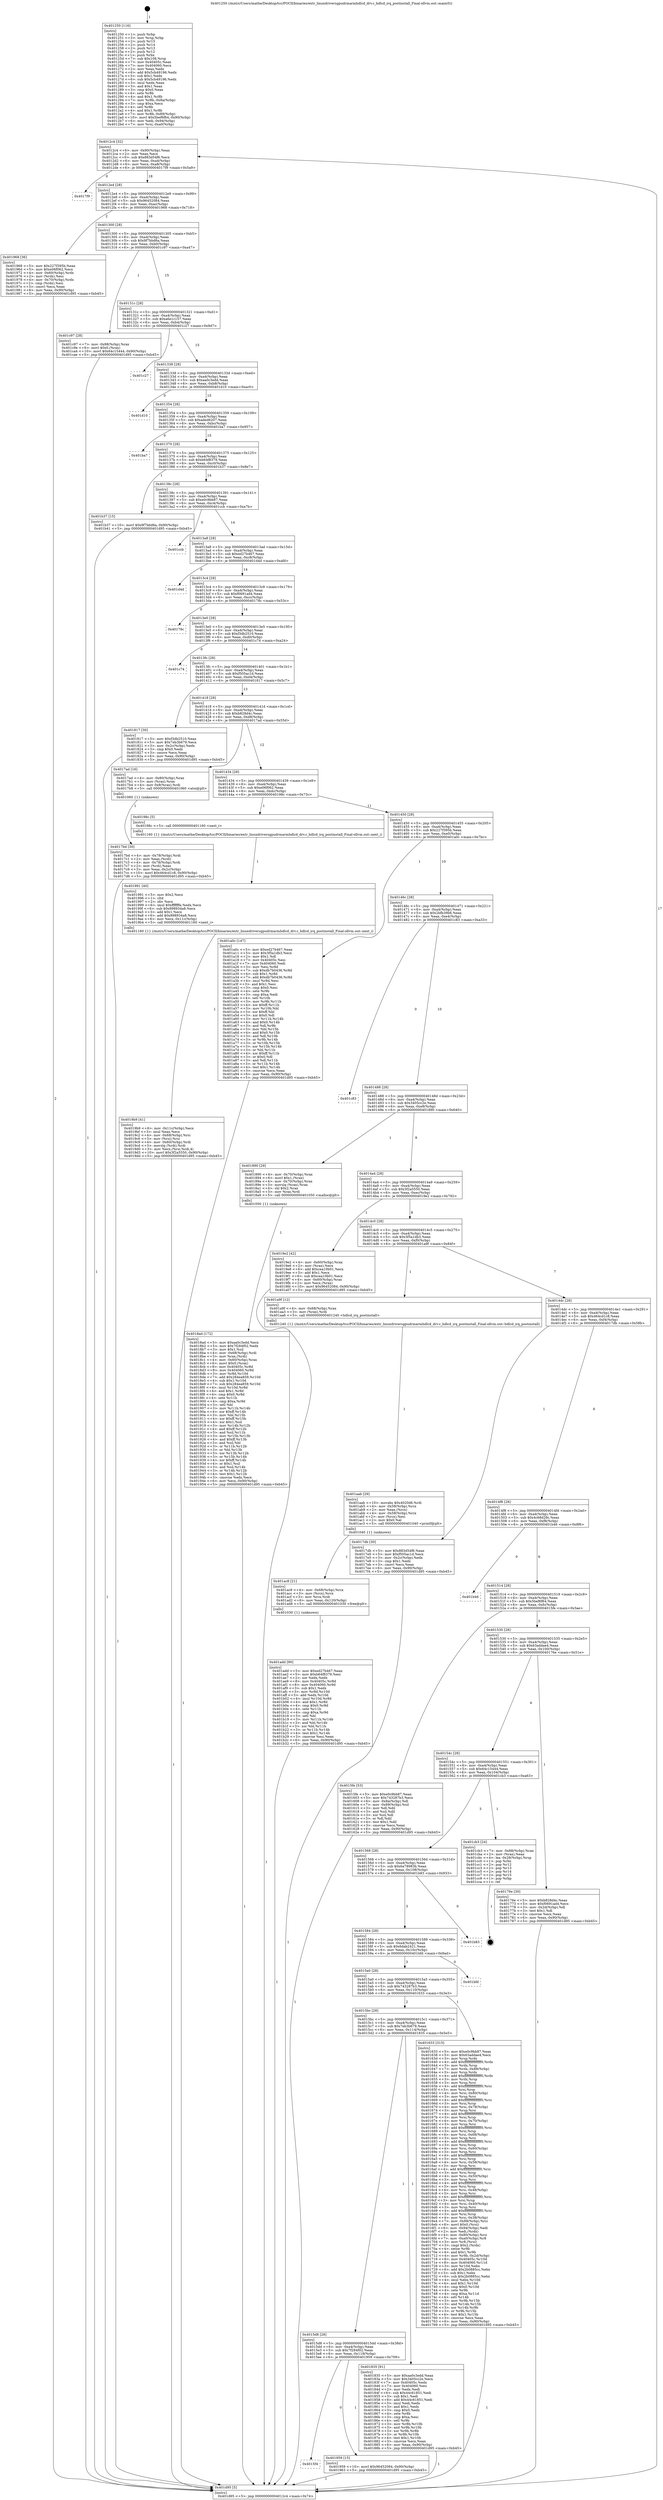 digraph "0x401250" {
  label = "0x401250 (/mnt/c/Users/mathe/Desktop/tcc/POCII/binaries/extr_linuxdriversgpudrmarmhdlcd_drv.c_hdlcd_irq_postinstall_Final-ollvm.out::main(0))"
  labelloc = "t"
  node[shape=record]

  Entry [label="",width=0.3,height=0.3,shape=circle,fillcolor=black,style=filled]
  "0x4012c4" [label="{
     0x4012c4 [32]\l
     | [instrs]\l
     &nbsp;&nbsp;0x4012c4 \<+6\>: mov -0x90(%rbp),%eax\l
     &nbsp;&nbsp;0x4012ca \<+2\>: mov %eax,%ecx\l
     &nbsp;&nbsp;0x4012cc \<+6\>: sub $0x883d54f6,%ecx\l
     &nbsp;&nbsp;0x4012d2 \<+6\>: mov %eax,-0xa4(%rbp)\l
     &nbsp;&nbsp;0x4012d8 \<+6\>: mov %ecx,-0xa8(%rbp)\l
     &nbsp;&nbsp;0x4012de \<+6\>: je 00000000004017f9 \<main+0x5a9\>\l
  }"]
  "0x4017f9" [label="{
     0x4017f9\l
  }", style=dashed]
  "0x4012e4" [label="{
     0x4012e4 [28]\l
     | [instrs]\l
     &nbsp;&nbsp;0x4012e4 \<+5\>: jmp 00000000004012e9 \<main+0x99\>\l
     &nbsp;&nbsp;0x4012e9 \<+6\>: mov -0xa4(%rbp),%eax\l
     &nbsp;&nbsp;0x4012ef \<+5\>: sub $0x96452084,%eax\l
     &nbsp;&nbsp;0x4012f4 \<+6\>: mov %eax,-0xac(%rbp)\l
     &nbsp;&nbsp;0x4012fa \<+6\>: je 0000000000401968 \<main+0x718\>\l
  }"]
  Exit [label="",width=0.3,height=0.3,shape=circle,fillcolor=black,style=filled,peripheries=2]
  "0x401968" [label="{
     0x401968 [36]\l
     | [instrs]\l
     &nbsp;&nbsp;0x401968 \<+5\>: mov $0x227f395b,%eax\l
     &nbsp;&nbsp;0x40196d \<+5\>: mov $0xe06f062,%ecx\l
     &nbsp;&nbsp;0x401972 \<+4\>: mov -0x60(%rbp),%rdx\l
     &nbsp;&nbsp;0x401976 \<+2\>: mov (%rdx),%esi\l
     &nbsp;&nbsp;0x401978 \<+4\>: mov -0x70(%rbp),%rdx\l
     &nbsp;&nbsp;0x40197c \<+2\>: cmp (%rdx),%esi\l
     &nbsp;&nbsp;0x40197e \<+3\>: cmovl %ecx,%eax\l
     &nbsp;&nbsp;0x401981 \<+6\>: mov %eax,-0x90(%rbp)\l
     &nbsp;&nbsp;0x401987 \<+5\>: jmp 0000000000401d95 \<main+0xb45\>\l
  }"]
  "0x401300" [label="{
     0x401300 [28]\l
     | [instrs]\l
     &nbsp;&nbsp;0x401300 \<+5\>: jmp 0000000000401305 \<main+0xb5\>\l
     &nbsp;&nbsp;0x401305 \<+6\>: mov -0xa4(%rbp),%eax\l
     &nbsp;&nbsp;0x40130b \<+5\>: sub $0x9f7bbd6a,%eax\l
     &nbsp;&nbsp;0x401310 \<+6\>: mov %eax,-0xb0(%rbp)\l
     &nbsp;&nbsp;0x401316 \<+6\>: je 0000000000401c97 \<main+0xa47\>\l
  }"]
  "0x401add" [label="{
     0x401add [90]\l
     | [instrs]\l
     &nbsp;&nbsp;0x401add \<+5\>: mov $0xed27b467,%eax\l
     &nbsp;&nbsp;0x401ae2 \<+5\>: mov $0xb64f8379,%esi\l
     &nbsp;&nbsp;0x401ae7 \<+2\>: xor %edx,%edx\l
     &nbsp;&nbsp;0x401ae9 \<+8\>: mov 0x40405c,%r8d\l
     &nbsp;&nbsp;0x401af1 \<+8\>: mov 0x404060,%r9d\l
     &nbsp;&nbsp;0x401af9 \<+3\>: sub $0x1,%edx\l
     &nbsp;&nbsp;0x401afc \<+3\>: mov %r8d,%r10d\l
     &nbsp;&nbsp;0x401aff \<+3\>: add %edx,%r10d\l
     &nbsp;&nbsp;0x401b02 \<+4\>: imul %r10d,%r8d\l
     &nbsp;&nbsp;0x401b06 \<+4\>: and $0x1,%r8d\l
     &nbsp;&nbsp;0x401b0a \<+4\>: cmp $0x0,%r8d\l
     &nbsp;&nbsp;0x401b0e \<+4\>: sete %r11b\l
     &nbsp;&nbsp;0x401b12 \<+4\>: cmp $0xa,%r9d\l
     &nbsp;&nbsp;0x401b16 \<+3\>: setl %bl\l
     &nbsp;&nbsp;0x401b19 \<+3\>: mov %r11b,%r14b\l
     &nbsp;&nbsp;0x401b1c \<+3\>: and %bl,%r14b\l
     &nbsp;&nbsp;0x401b1f \<+3\>: xor %bl,%r11b\l
     &nbsp;&nbsp;0x401b22 \<+3\>: or %r11b,%r14b\l
     &nbsp;&nbsp;0x401b25 \<+4\>: test $0x1,%r14b\l
     &nbsp;&nbsp;0x401b29 \<+3\>: cmovne %esi,%eax\l
     &nbsp;&nbsp;0x401b2c \<+6\>: mov %eax,-0x90(%rbp)\l
     &nbsp;&nbsp;0x401b32 \<+5\>: jmp 0000000000401d95 \<main+0xb45\>\l
  }"]
  "0x401c97" [label="{
     0x401c97 [28]\l
     | [instrs]\l
     &nbsp;&nbsp;0x401c97 \<+7\>: mov -0x88(%rbp),%rax\l
     &nbsp;&nbsp;0x401c9e \<+6\>: movl $0x0,(%rax)\l
     &nbsp;&nbsp;0x401ca4 \<+10\>: movl $0x64c15444,-0x90(%rbp)\l
     &nbsp;&nbsp;0x401cae \<+5\>: jmp 0000000000401d95 \<main+0xb45\>\l
  }"]
  "0x40131c" [label="{
     0x40131c [28]\l
     | [instrs]\l
     &nbsp;&nbsp;0x40131c \<+5\>: jmp 0000000000401321 \<main+0xd1\>\l
     &nbsp;&nbsp;0x401321 \<+6\>: mov -0xa4(%rbp),%eax\l
     &nbsp;&nbsp;0x401327 \<+5\>: sub $0xa6e1c157,%eax\l
     &nbsp;&nbsp;0x40132c \<+6\>: mov %eax,-0xb4(%rbp)\l
     &nbsp;&nbsp;0x401332 \<+6\>: je 0000000000401c27 \<main+0x9d7\>\l
  }"]
  "0x401ac8" [label="{
     0x401ac8 [21]\l
     | [instrs]\l
     &nbsp;&nbsp;0x401ac8 \<+4\>: mov -0x68(%rbp),%rcx\l
     &nbsp;&nbsp;0x401acc \<+3\>: mov (%rcx),%rcx\l
     &nbsp;&nbsp;0x401acf \<+3\>: mov %rcx,%rdi\l
     &nbsp;&nbsp;0x401ad2 \<+6\>: mov %eax,-0x120(%rbp)\l
     &nbsp;&nbsp;0x401ad8 \<+5\>: call 0000000000401030 \<free@plt\>\l
     | [calls]\l
     &nbsp;&nbsp;0x401030 \{1\} (unknown)\l
  }"]
  "0x401c27" [label="{
     0x401c27\l
  }", style=dashed]
  "0x401338" [label="{
     0x401338 [28]\l
     | [instrs]\l
     &nbsp;&nbsp;0x401338 \<+5\>: jmp 000000000040133d \<main+0xed\>\l
     &nbsp;&nbsp;0x40133d \<+6\>: mov -0xa4(%rbp),%eax\l
     &nbsp;&nbsp;0x401343 \<+5\>: sub $0xaa0c3edd,%eax\l
     &nbsp;&nbsp;0x401348 \<+6\>: mov %eax,-0xb8(%rbp)\l
     &nbsp;&nbsp;0x40134e \<+6\>: je 0000000000401d10 \<main+0xac0\>\l
  }"]
  "0x401aab" [label="{
     0x401aab [29]\l
     | [instrs]\l
     &nbsp;&nbsp;0x401aab \<+10\>: movabs $0x4020d6,%rdi\l
     &nbsp;&nbsp;0x401ab5 \<+4\>: mov -0x58(%rbp),%rcx\l
     &nbsp;&nbsp;0x401ab9 \<+2\>: mov %eax,(%rcx)\l
     &nbsp;&nbsp;0x401abb \<+4\>: mov -0x58(%rbp),%rcx\l
     &nbsp;&nbsp;0x401abf \<+2\>: mov (%rcx),%esi\l
     &nbsp;&nbsp;0x401ac1 \<+2\>: mov $0x0,%al\l
     &nbsp;&nbsp;0x401ac3 \<+5\>: call 0000000000401040 \<printf@plt\>\l
     | [calls]\l
     &nbsp;&nbsp;0x401040 \{1\} (unknown)\l
  }"]
  "0x401d10" [label="{
     0x401d10\l
  }", style=dashed]
  "0x401354" [label="{
     0x401354 [28]\l
     | [instrs]\l
     &nbsp;&nbsp;0x401354 \<+5\>: jmp 0000000000401359 \<main+0x109\>\l
     &nbsp;&nbsp;0x401359 \<+6\>: mov -0xa4(%rbp),%eax\l
     &nbsp;&nbsp;0x40135f \<+5\>: sub $0xaded6207,%eax\l
     &nbsp;&nbsp;0x401364 \<+6\>: mov %eax,-0xbc(%rbp)\l
     &nbsp;&nbsp;0x40136a \<+6\>: je 0000000000401ba7 \<main+0x957\>\l
  }"]
  "0x4019b9" [label="{
     0x4019b9 [41]\l
     | [instrs]\l
     &nbsp;&nbsp;0x4019b9 \<+6\>: mov -0x11c(%rbp),%ecx\l
     &nbsp;&nbsp;0x4019bf \<+3\>: imul %eax,%ecx\l
     &nbsp;&nbsp;0x4019c2 \<+4\>: mov -0x68(%rbp),%rsi\l
     &nbsp;&nbsp;0x4019c6 \<+3\>: mov (%rsi),%rsi\l
     &nbsp;&nbsp;0x4019c9 \<+4\>: mov -0x60(%rbp),%rdi\l
     &nbsp;&nbsp;0x4019cd \<+3\>: movslq (%rdi),%rdi\l
     &nbsp;&nbsp;0x4019d0 \<+3\>: mov %ecx,(%rsi,%rdi,4)\l
     &nbsp;&nbsp;0x4019d3 \<+10\>: movl $0x3f2a5550,-0x90(%rbp)\l
     &nbsp;&nbsp;0x4019dd \<+5\>: jmp 0000000000401d95 \<main+0xb45\>\l
  }"]
  "0x401ba7" [label="{
     0x401ba7\l
  }", style=dashed]
  "0x401370" [label="{
     0x401370 [28]\l
     | [instrs]\l
     &nbsp;&nbsp;0x401370 \<+5\>: jmp 0000000000401375 \<main+0x125\>\l
     &nbsp;&nbsp;0x401375 \<+6\>: mov -0xa4(%rbp),%eax\l
     &nbsp;&nbsp;0x40137b \<+5\>: sub $0xb64f8379,%eax\l
     &nbsp;&nbsp;0x401380 \<+6\>: mov %eax,-0xc0(%rbp)\l
     &nbsp;&nbsp;0x401386 \<+6\>: je 0000000000401b37 \<main+0x8e7\>\l
  }"]
  "0x401991" [label="{
     0x401991 [40]\l
     | [instrs]\l
     &nbsp;&nbsp;0x401991 \<+5\>: mov $0x2,%ecx\l
     &nbsp;&nbsp;0x401996 \<+1\>: cltd\l
     &nbsp;&nbsp;0x401997 \<+2\>: idiv %ecx\l
     &nbsp;&nbsp;0x401999 \<+6\>: imul $0xfffffffe,%edx,%ecx\l
     &nbsp;&nbsp;0x40199f \<+6\>: sub $0x898934a8,%ecx\l
     &nbsp;&nbsp;0x4019a5 \<+3\>: add $0x1,%ecx\l
     &nbsp;&nbsp;0x4019a8 \<+6\>: add $0x898934a8,%ecx\l
     &nbsp;&nbsp;0x4019ae \<+6\>: mov %ecx,-0x11c(%rbp)\l
     &nbsp;&nbsp;0x4019b4 \<+5\>: call 0000000000401160 \<next_i\>\l
     | [calls]\l
     &nbsp;&nbsp;0x401160 \{1\} (/mnt/c/Users/mathe/Desktop/tcc/POCII/binaries/extr_linuxdriversgpudrmarmhdlcd_drv.c_hdlcd_irq_postinstall_Final-ollvm.out::next_i)\l
  }"]
  "0x401b37" [label="{
     0x401b37 [15]\l
     | [instrs]\l
     &nbsp;&nbsp;0x401b37 \<+10\>: movl $0x9f7bbd6a,-0x90(%rbp)\l
     &nbsp;&nbsp;0x401b41 \<+5\>: jmp 0000000000401d95 \<main+0xb45\>\l
  }"]
  "0x40138c" [label="{
     0x40138c [28]\l
     | [instrs]\l
     &nbsp;&nbsp;0x40138c \<+5\>: jmp 0000000000401391 \<main+0x141\>\l
     &nbsp;&nbsp;0x401391 \<+6\>: mov -0xa4(%rbp),%eax\l
     &nbsp;&nbsp;0x401397 \<+5\>: sub $0xe0c9bb87,%eax\l
     &nbsp;&nbsp;0x40139c \<+6\>: mov %eax,-0xc4(%rbp)\l
     &nbsp;&nbsp;0x4013a2 \<+6\>: je 0000000000401ccb \<main+0xa7b\>\l
  }"]
  "0x4015f4" [label="{
     0x4015f4\l
  }", style=dashed]
  "0x401ccb" [label="{
     0x401ccb\l
  }", style=dashed]
  "0x4013a8" [label="{
     0x4013a8 [28]\l
     | [instrs]\l
     &nbsp;&nbsp;0x4013a8 \<+5\>: jmp 00000000004013ad \<main+0x15d\>\l
     &nbsp;&nbsp;0x4013ad \<+6\>: mov -0xa4(%rbp),%eax\l
     &nbsp;&nbsp;0x4013b3 \<+5\>: sub $0xed27b467,%eax\l
     &nbsp;&nbsp;0x4013b8 \<+6\>: mov %eax,-0xc8(%rbp)\l
     &nbsp;&nbsp;0x4013be \<+6\>: je 0000000000401d4d \<main+0xafd\>\l
  }"]
  "0x401959" [label="{
     0x401959 [15]\l
     | [instrs]\l
     &nbsp;&nbsp;0x401959 \<+10\>: movl $0x96452084,-0x90(%rbp)\l
     &nbsp;&nbsp;0x401963 \<+5\>: jmp 0000000000401d95 \<main+0xb45\>\l
  }"]
  "0x401d4d" [label="{
     0x401d4d\l
  }", style=dashed]
  "0x4013c4" [label="{
     0x4013c4 [28]\l
     | [instrs]\l
     &nbsp;&nbsp;0x4013c4 \<+5\>: jmp 00000000004013c9 \<main+0x179\>\l
     &nbsp;&nbsp;0x4013c9 \<+6\>: mov -0xa4(%rbp),%eax\l
     &nbsp;&nbsp;0x4013cf \<+5\>: sub $0xf0691ad4,%eax\l
     &nbsp;&nbsp;0x4013d4 \<+6\>: mov %eax,-0xcc(%rbp)\l
     &nbsp;&nbsp;0x4013da \<+6\>: je 000000000040178c \<main+0x53c\>\l
  }"]
  "0x4018ad" [label="{
     0x4018ad [172]\l
     | [instrs]\l
     &nbsp;&nbsp;0x4018ad \<+5\>: mov $0xaa0c3edd,%ecx\l
     &nbsp;&nbsp;0x4018b2 \<+5\>: mov $0x7f284f02,%edx\l
     &nbsp;&nbsp;0x4018b7 \<+3\>: mov $0x1,%sil\l
     &nbsp;&nbsp;0x4018ba \<+4\>: mov -0x68(%rbp),%rdi\l
     &nbsp;&nbsp;0x4018be \<+3\>: mov %rax,(%rdi)\l
     &nbsp;&nbsp;0x4018c1 \<+4\>: mov -0x60(%rbp),%rax\l
     &nbsp;&nbsp;0x4018c5 \<+6\>: movl $0x0,(%rax)\l
     &nbsp;&nbsp;0x4018cb \<+8\>: mov 0x40405c,%r8d\l
     &nbsp;&nbsp;0x4018d3 \<+8\>: mov 0x404060,%r9d\l
     &nbsp;&nbsp;0x4018db \<+3\>: mov %r8d,%r10d\l
     &nbsp;&nbsp;0x4018de \<+7\>: add $0x284ea859,%r10d\l
     &nbsp;&nbsp;0x4018e5 \<+4\>: sub $0x1,%r10d\l
     &nbsp;&nbsp;0x4018e9 \<+7\>: sub $0x284ea859,%r10d\l
     &nbsp;&nbsp;0x4018f0 \<+4\>: imul %r10d,%r8d\l
     &nbsp;&nbsp;0x4018f4 \<+4\>: and $0x1,%r8d\l
     &nbsp;&nbsp;0x4018f8 \<+4\>: cmp $0x0,%r8d\l
     &nbsp;&nbsp;0x4018fc \<+4\>: sete %r11b\l
     &nbsp;&nbsp;0x401900 \<+4\>: cmp $0xa,%r9d\l
     &nbsp;&nbsp;0x401904 \<+3\>: setl %bl\l
     &nbsp;&nbsp;0x401907 \<+3\>: mov %r11b,%r14b\l
     &nbsp;&nbsp;0x40190a \<+4\>: xor $0xff,%r14b\l
     &nbsp;&nbsp;0x40190e \<+3\>: mov %bl,%r15b\l
     &nbsp;&nbsp;0x401911 \<+4\>: xor $0xff,%r15b\l
     &nbsp;&nbsp;0x401915 \<+4\>: xor $0x1,%sil\l
     &nbsp;&nbsp;0x401919 \<+3\>: mov %r14b,%r12b\l
     &nbsp;&nbsp;0x40191c \<+4\>: and $0xff,%r12b\l
     &nbsp;&nbsp;0x401920 \<+3\>: and %sil,%r11b\l
     &nbsp;&nbsp;0x401923 \<+3\>: mov %r15b,%r13b\l
     &nbsp;&nbsp;0x401926 \<+4\>: and $0xff,%r13b\l
     &nbsp;&nbsp;0x40192a \<+3\>: and %sil,%bl\l
     &nbsp;&nbsp;0x40192d \<+3\>: or %r11b,%r12b\l
     &nbsp;&nbsp;0x401930 \<+3\>: or %bl,%r13b\l
     &nbsp;&nbsp;0x401933 \<+3\>: xor %r13b,%r12b\l
     &nbsp;&nbsp;0x401936 \<+3\>: or %r15b,%r14b\l
     &nbsp;&nbsp;0x401939 \<+4\>: xor $0xff,%r14b\l
     &nbsp;&nbsp;0x40193d \<+4\>: or $0x1,%sil\l
     &nbsp;&nbsp;0x401941 \<+3\>: and %sil,%r14b\l
     &nbsp;&nbsp;0x401944 \<+3\>: or %r14b,%r12b\l
     &nbsp;&nbsp;0x401947 \<+4\>: test $0x1,%r12b\l
     &nbsp;&nbsp;0x40194b \<+3\>: cmovne %edx,%ecx\l
     &nbsp;&nbsp;0x40194e \<+6\>: mov %ecx,-0x90(%rbp)\l
     &nbsp;&nbsp;0x401954 \<+5\>: jmp 0000000000401d95 \<main+0xb45\>\l
  }"]
  "0x40178c" [label="{
     0x40178c\l
  }", style=dashed]
  "0x4013e0" [label="{
     0x4013e0 [28]\l
     | [instrs]\l
     &nbsp;&nbsp;0x4013e0 \<+5\>: jmp 00000000004013e5 \<main+0x195\>\l
     &nbsp;&nbsp;0x4013e5 \<+6\>: mov -0xa4(%rbp),%eax\l
     &nbsp;&nbsp;0x4013eb \<+5\>: sub $0xf3db2510,%eax\l
     &nbsp;&nbsp;0x4013f0 \<+6\>: mov %eax,-0xd0(%rbp)\l
     &nbsp;&nbsp;0x4013f6 \<+6\>: je 0000000000401c74 \<main+0xa24\>\l
  }"]
  "0x4015d8" [label="{
     0x4015d8 [28]\l
     | [instrs]\l
     &nbsp;&nbsp;0x4015d8 \<+5\>: jmp 00000000004015dd \<main+0x38d\>\l
     &nbsp;&nbsp;0x4015dd \<+6\>: mov -0xa4(%rbp),%eax\l
     &nbsp;&nbsp;0x4015e3 \<+5\>: sub $0x7f284f02,%eax\l
     &nbsp;&nbsp;0x4015e8 \<+6\>: mov %eax,-0x118(%rbp)\l
     &nbsp;&nbsp;0x4015ee \<+6\>: je 0000000000401959 \<main+0x709\>\l
  }"]
  "0x401c74" [label="{
     0x401c74\l
  }", style=dashed]
  "0x4013fc" [label="{
     0x4013fc [28]\l
     | [instrs]\l
     &nbsp;&nbsp;0x4013fc \<+5\>: jmp 0000000000401401 \<main+0x1b1\>\l
     &nbsp;&nbsp;0x401401 \<+6\>: mov -0xa4(%rbp),%eax\l
     &nbsp;&nbsp;0x401407 \<+5\>: sub $0xf505ac1d,%eax\l
     &nbsp;&nbsp;0x40140c \<+6\>: mov %eax,-0xd4(%rbp)\l
     &nbsp;&nbsp;0x401412 \<+6\>: je 0000000000401817 \<main+0x5c7\>\l
  }"]
  "0x401835" [label="{
     0x401835 [91]\l
     | [instrs]\l
     &nbsp;&nbsp;0x401835 \<+5\>: mov $0xaa0c3edd,%eax\l
     &nbsp;&nbsp;0x40183a \<+5\>: mov $0x3405cc2e,%ecx\l
     &nbsp;&nbsp;0x40183f \<+7\>: mov 0x40405c,%edx\l
     &nbsp;&nbsp;0x401846 \<+7\>: mov 0x404060,%esi\l
     &nbsp;&nbsp;0x40184d \<+2\>: mov %edx,%edi\l
     &nbsp;&nbsp;0x40184f \<+6\>: sub $0x44c61851,%edi\l
     &nbsp;&nbsp;0x401855 \<+3\>: sub $0x1,%edi\l
     &nbsp;&nbsp;0x401858 \<+6\>: add $0x44c61851,%edi\l
     &nbsp;&nbsp;0x40185e \<+3\>: imul %edi,%edx\l
     &nbsp;&nbsp;0x401861 \<+3\>: and $0x1,%edx\l
     &nbsp;&nbsp;0x401864 \<+3\>: cmp $0x0,%edx\l
     &nbsp;&nbsp;0x401867 \<+4\>: sete %r8b\l
     &nbsp;&nbsp;0x40186b \<+3\>: cmp $0xa,%esi\l
     &nbsp;&nbsp;0x40186e \<+4\>: setl %r9b\l
     &nbsp;&nbsp;0x401872 \<+3\>: mov %r8b,%r10b\l
     &nbsp;&nbsp;0x401875 \<+3\>: and %r9b,%r10b\l
     &nbsp;&nbsp;0x401878 \<+3\>: xor %r9b,%r8b\l
     &nbsp;&nbsp;0x40187b \<+3\>: or %r8b,%r10b\l
     &nbsp;&nbsp;0x40187e \<+4\>: test $0x1,%r10b\l
     &nbsp;&nbsp;0x401882 \<+3\>: cmovne %ecx,%eax\l
     &nbsp;&nbsp;0x401885 \<+6\>: mov %eax,-0x90(%rbp)\l
     &nbsp;&nbsp;0x40188b \<+5\>: jmp 0000000000401d95 \<main+0xb45\>\l
  }"]
  "0x401817" [label="{
     0x401817 [30]\l
     | [instrs]\l
     &nbsp;&nbsp;0x401817 \<+5\>: mov $0xf3db2510,%eax\l
     &nbsp;&nbsp;0x40181c \<+5\>: mov $0x7eb3b679,%ecx\l
     &nbsp;&nbsp;0x401821 \<+3\>: mov -0x2c(%rbp),%edx\l
     &nbsp;&nbsp;0x401824 \<+3\>: cmp $0x0,%edx\l
     &nbsp;&nbsp;0x401827 \<+3\>: cmove %ecx,%eax\l
     &nbsp;&nbsp;0x40182a \<+6\>: mov %eax,-0x90(%rbp)\l
     &nbsp;&nbsp;0x401830 \<+5\>: jmp 0000000000401d95 \<main+0xb45\>\l
  }"]
  "0x401418" [label="{
     0x401418 [28]\l
     | [instrs]\l
     &nbsp;&nbsp;0x401418 \<+5\>: jmp 000000000040141d \<main+0x1cd\>\l
     &nbsp;&nbsp;0x40141d \<+6\>: mov -0xa4(%rbp),%eax\l
     &nbsp;&nbsp;0x401423 \<+5\>: sub $0xb828d4c,%eax\l
     &nbsp;&nbsp;0x401428 \<+6\>: mov %eax,-0xd8(%rbp)\l
     &nbsp;&nbsp;0x40142e \<+6\>: je 00000000004017ad \<main+0x55d\>\l
  }"]
  "0x4017bd" [label="{
     0x4017bd [30]\l
     | [instrs]\l
     &nbsp;&nbsp;0x4017bd \<+4\>: mov -0x78(%rbp),%rdi\l
     &nbsp;&nbsp;0x4017c1 \<+2\>: mov %eax,(%rdi)\l
     &nbsp;&nbsp;0x4017c3 \<+4\>: mov -0x78(%rbp),%rdi\l
     &nbsp;&nbsp;0x4017c7 \<+2\>: mov (%rdi),%eax\l
     &nbsp;&nbsp;0x4017c9 \<+3\>: mov %eax,-0x2c(%rbp)\l
     &nbsp;&nbsp;0x4017cc \<+10\>: movl $0x464cd1c8,-0x90(%rbp)\l
     &nbsp;&nbsp;0x4017d6 \<+5\>: jmp 0000000000401d95 \<main+0xb45\>\l
  }"]
  "0x4017ad" [label="{
     0x4017ad [16]\l
     | [instrs]\l
     &nbsp;&nbsp;0x4017ad \<+4\>: mov -0x80(%rbp),%rax\l
     &nbsp;&nbsp;0x4017b1 \<+3\>: mov (%rax),%rax\l
     &nbsp;&nbsp;0x4017b4 \<+4\>: mov 0x8(%rax),%rdi\l
     &nbsp;&nbsp;0x4017b8 \<+5\>: call 0000000000401060 \<atoi@plt\>\l
     | [calls]\l
     &nbsp;&nbsp;0x401060 \{1\} (unknown)\l
  }"]
  "0x401434" [label="{
     0x401434 [28]\l
     | [instrs]\l
     &nbsp;&nbsp;0x401434 \<+5\>: jmp 0000000000401439 \<main+0x1e9\>\l
     &nbsp;&nbsp;0x401439 \<+6\>: mov -0xa4(%rbp),%eax\l
     &nbsp;&nbsp;0x40143f \<+5\>: sub $0xe06f062,%eax\l
     &nbsp;&nbsp;0x401444 \<+6\>: mov %eax,-0xdc(%rbp)\l
     &nbsp;&nbsp;0x40144a \<+6\>: je 000000000040198c \<main+0x73c\>\l
  }"]
  "0x4015bc" [label="{
     0x4015bc [28]\l
     | [instrs]\l
     &nbsp;&nbsp;0x4015bc \<+5\>: jmp 00000000004015c1 \<main+0x371\>\l
     &nbsp;&nbsp;0x4015c1 \<+6\>: mov -0xa4(%rbp),%eax\l
     &nbsp;&nbsp;0x4015c7 \<+5\>: sub $0x7eb3b679,%eax\l
     &nbsp;&nbsp;0x4015cc \<+6\>: mov %eax,-0x114(%rbp)\l
     &nbsp;&nbsp;0x4015d2 \<+6\>: je 0000000000401835 \<main+0x5e5\>\l
  }"]
  "0x40198c" [label="{
     0x40198c [5]\l
     | [instrs]\l
     &nbsp;&nbsp;0x40198c \<+5\>: call 0000000000401160 \<next_i\>\l
     | [calls]\l
     &nbsp;&nbsp;0x401160 \{1\} (/mnt/c/Users/mathe/Desktop/tcc/POCII/binaries/extr_linuxdriversgpudrmarmhdlcd_drv.c_hdlcd_irq_postinstall_Final-ollvm.out::next_i)\l
  }"]
  "0x401450" [label="{
     0x401450 [28]\l
     | [instrs]\l
     &nbsp;&nbsp;0x401450 \<+5\>: jmp 0000000000401455 \<main+0x205\>\l
     &nbsp;&nbsp;0x401455 \<+6\>: mov -0xa4(%rbp),%eax\l
     &nbsp;&nbsp;0x40145b \<+5\>: sub $0x227f395b,%eax\l
     &nbsp;&nbsp;0x401460 \<+6\>: mov %eax,-0xe0(%rbp)\l
     &nbsp;&nbsp;0x401466 \<+6\>: je 0000000000401a0c \<main+0x7bc\>\l
  }"]
  "0x401633" [label="{
     0x401633 [315]\l
     | [instrs]\l
     &nbsp;&nbsp;0x401633 \<+5\>: mov $0xe0c9bb87,%eax\l
     &nbsp;&nbsp;0x401638 \<+5\>: mov $0x63addae4,%ecx\l
     &nbsp;&nbsp;0x40163d \<+3\>: mov %rsp,%rdx\l
     &nbsp;&nbsp;0x401640 \<+4\>: add $0xfffffffffffffff0,%rdx\l
     &nbsp;&nbsp;0x401644 \<+3\>: mov %rdx,%rsp\l
     &nbsp;&nbsp;0x401647 \<+7\>: mov %rdx,-0x88(%rbp)\l
     &nbsp;&nbsp;0x40164e \<+3\>: mov %rsp,%rdx\l
     &nbsp;&nbsp;0x401651 \<+4\>: add $0xfffffffffffffff0,%rdx\l
     &nbsp;&nbsp;0x401655 \<+3\>: mov %rdx,%rsp\l
     &nbsp;&nbsp;0x401658 \<+3\>: mov %rsp,%rsi\l
     &nbsp;&nbsp;0x40165b \<+4\>: add $0xfffffffffffffff0,%rsi\l
     &nbsp;&nbsp;0x40165f \<+3\>: mov %rsi,%rsp\l
     &nbsp;&nbsp;0x401662 \<+4\>: mov %rsi,-0x80(%rbp)\l
     &nbsp;&nbsp;0x401666 \<+3\>: mov %rsp,%rsi\l
     &nbsp;&nbsp;0x401669 \<+4\>: add $0xfffffffffffffff0,%rsi\l
     &nbsp;&nbsp;0x40166d \<+3\>: mov %rsi,%rsp\l
     &nbsp;&nbsp;0x401670 \<+4\>: mov %rsi,-0x78(%rbp)\l
     &nbsp;&nbsp;0x401674 \<+3\>: mov %rsp,%rsi\l
     &nbsp;&nbsp;0x401677 \<+4\>: add $0xfffffffffffffff0,%rsi\l
     &nbsp;&nbsp;0x40167b \<+3\>: mov %rsi,%rsp\l
     &nbsp;&nbsp;0x40167e \<+4\>: mov %rsi,-0x70(%rbp)\l
     &nbsp;&nbsp;0x401682 \<+3\>: mov %rsp,%rsi\l
     &nbsp;&nbsp;0x401685 \<+4\>: add $0xfffffffffffffff0,%rsi\l
     &nbsp;&nbsp;0x401689 \<+3\>: mov %rsi,%rsp\l
     &nbsp;&nbsp;0x40168c \<+4\>: mov %rsi,-0x68(%rbp)\l
     &nbsp;&nbsp;0x401690 \<+3\>: mov %rsp,%rsi\l
     &nbsp;&nbsp;0x401693 \<+4\>: add $0xfffffffffffffff0,%rsi\l
     &nbsp;&nbsp;0x401697 \<+3\>: mov %rsi,%rsp\l
     &nbsp;&nbsp;0x40169a \<+4\>: mov %rsi,-0x60(%rbp)\l
     &nbsp;&nbsp;0x40169e \<+3\>: mov %rsp,%rsi\l
     &nbsp;&nbsp;0x4016a1 \<+4\>: add $0xfffffffffffffff0,%rsi\l
     &nbsp;&nbsp;0x4016a5 \<+3\>: mov %rsi,%rsp\l
     &nbsp;&nbsp;0x4016a8 \<+4\>: mov %rsi,-0x58(%rbp)\l
     &nbsp;&nbsp;0x4016ac \<+3\>: mov %rsp,%rsi\l
     &nbsp;&nbsp;0x4016af \<+4\>: add $0xfffffffffffffff0,%rsi\l
     &nbsp;&nbsp;0x4016b3 \<+3\>: mov %rsi,%rsp\l
     &nbsp;&nbsp;0x4016b6 \<+4\>: mov %rsi,-0x50(%rbp)\l
     &nbsp;&nbsp;0x4016ba \<+3\>: mov %rsp,%rsi\l
     &nbsp;&nbsp;0x4016bd \<+4\>: add $0xfffffffffffffff0,%rsi\l
     &nbsp;&nbsp;0x4016c1 \<+3\>: mov %rsi,%rsp\l
     &nbsp;&nbsp;0x4016c4 \<+4\>: mov %rsi,-0x48(%rbp)\l
     &nbsp;&nbsp;0x4016c8 \<+3\>: mov %rsp,%rsi\l
     &nbsp;&nbsp;0x4016cb \<+4\>: add $0xfffffffffffffff0,%rsi\l
     &nbsp;&nbsp;0x4016cf \<+3\>: mov %rsi,%rsp\l
     &nbsp;&nbsp;0x4016d2 \<+4\>: mov %rsi,-0x40(%rbp)\l
     &nbsp;&nbsp;0x4016d6 \<+3\>: mov %rsp,%rsi\l
     &nbsp;&nbsp;0x4016d9 \<+4\>: add $0xfffffffffffffff0,%rsi\l
     &nbsp;&nbsp;0x4016dd \<+3\>: mov %rsi,%rsp\l
     &nbsp;&nbsp;0x4016e0 \<+4\>: mov %rsi,-0x38(%rbp)\l
     &nbsp;&nbsp;0x4016e4 \<+7\>: mov -0x88(%rbp),%rsi\l
     &nbsp;&nbsp;0x4016eb \<+6\>: movl $0x0,(%rsi)\l
     &nbsp;&nbsp;0x4016f1 \<+6\>: mov -0x94(%rbp),%edi\l
     &nbsp;&nbsp;0x4016f7 \<+2\>: mov %edi,(%rdx)\l
     &nbsp;&nbsp;0x4016f9 \<+4\>: mov -0x80(%rbp),%rsi\l
     &nbsp;&nbsp;0x4016fd \<+7\>: mov -0xa0(%rbp),%r8\l
     &nbsp;&nbsp;0x401704 \<+3\>: mov %r8,(%rsi)\l
     &nbsp;&nbsp;0x401707 \<+3\>: cmpl $0x2,(%rdx)\l
     &nbsp;&nbsp;0x40170a \<+4\>: setne %r9b\l
     &nbsp;&nbsp;0x40170e \<+4\>: and $0x1,%r9b\l
     &nbsp;&nbsp;0x401712 \<+4\>: mov %r9b,-0x2d(%rbp)\l
     &nbsp;&nbsp;0x401716 \<+8\>: mov 0x40405c,%r10d\l
     &nbsp;&nbsp;0x40171e \<+8\>: mov 0x404060,%r11d\l
     &nbsp;&nbsp;0x401726 \<+3\>: mov %r10d,%ebx\l
     &nbsp;&nbsp;0x401729 \<+6\>: add $0x2b0885cc,%ebx\l
     &nbsp;&nbsp;0x40172f \<+3\>: sub $0x1,%ebx\l
     &nbsp;&nbsp;0x401732 \<+6\>: sub $0x2b0885cc,%ebx\l
     &nbsp;&nbsp;0x401738 \<+4\>: imul %ebx,%r10d\l
     &nbsp;&nbsp;0x40173c \<+4\>: and $0x1,%r10d\l
     &nbsp;&nbsp;0x401740 \<+4\>: cmp $0x0,%r10d\l
     &nbsp;&nbsp;0x401744 \<+4\>: sete %r9b\l
     &nbsp;&nbsp;0x401748 \<+4\>: cmp $0xa,%r11d\l
     &nbsp;&nbsp;0x40174c \<+4\>: setl %r14b\l
     &nbsp;&nbsp;0x401750 \<+3\>: mov %r9b,%r15b\l
     &nbsp;&nbsp;0x401753 \<+3\>: and %r14b,%r15b\l
     &nbsp;&nbsp;0x401756 \<+3\>: xor %r14b,%r9b\l
     &nbsp;&nbsp;0x401759 \<+3\>: or %r9b,%r15b\l
     &nbsp;&nbsp;0x40175c \<+4\>: test $0x1,%r15b\l
     &nbsp;&nbsp;0x401760 \<+3\>: cmovne %ecx,%eax\l
     &nbsp;&nbsp;0x401763 \<+6\>: mov %eax,-0x90(%rbp)\l
     &nbsp;&nbsp;0x401769 \<+5\>: jmp 0000000000401d95 \<main+0xb45\>\l
  }"]
  "0x401a0c" [label="{
     0x401a0c [147]\l
     | [instrs]\l
     &nbsp;&nbsp;0x401a0c \<+5\>: mov $0xed27b467,%eax\l
     &nbsp;&nbsp;0x401a11 \<+5\>: mov $0x3f5a1db3,%ecx\l
     &nbsp;&nbsp;0x401a16 \<+2\>: mov $0x1,%dl\l
     &nbsp;&nbsp;0x401a18 \<+7\>: mov 0x40405c,%esi\l
     &nbsp;&nbsp;0x401a1f \<+7\>: mov 0x404060,%edi\l
     &nbsp;&nbsp;0x401a26 \<+3\>: mov %esi,%r8d\l
     &nbsp;&nbsp;0x401a29 \<+7\>: sub $0xdb7b0436,%r8d\l
     &nbsp;&nbsp;0x401a30 \<+4\>: sub $0x1,%r8d\l
     &nbsp;&nbsp;0x401a34 \<+7\>: add $0xdb7b0436,%r8d\l
     &nbsp;&nbsp;0x401a3b \<+4\>: imul %r8d,%esi\l
     &nbsp;&nbsp;0x401a3f \<+3\>: and $0x1,%esi\l
     &nbsp;&nbsp;0x401a42 \<+3\>: cmp $0x0,%esi\l
     &nbsp;&nbsp;0x401a45 \<+4\>: sete %r9b\l
     &nbsp;&nbsp;0x401a49 \<+3\>: cmp $0xa,%edi\l
     &nbsp;&nbsp;0x401a4c \<+4\>: setl %r10b\l
     &nbsp;&nbsp;0x401a50 \<+3\>: mov %r9b,%r11b\l
     &nbsp;&nbsp;0x401a53 \<+4\>: xor $0xff,%r11b\l
     &nbsp;&nbsp;0x401a57 \<+3\>: mov %r10b,%bl\l
     &nbsp;&nbsp;0x401a5a \<+3\>: xor $0xff,%bl\l
     &nbsp;&nbsp;0x401a5d \<+3\>: xor $0x0,%dl\l
     &nbsp;&nbsp;0x401a60 \<+3\>: mov %r11b,%r14b\l
     &nbsp;&nbsp;0x401a63 \<+4\>: and $0x0,%r14b\l
     &nbsp;&nbsp;0x401a67 \<+3\>: and %dl,%r9b\l
     &nbsp;&nbsp;0x401a6a \<+3\>: mov %bl,%r15b\l
     &nbsp;&nbsp;0x401a6d \<+4\>: and $0x0,%r15b\l
     &nbsp;&nbsp;0x401a71 \<+3\>: and %dl,%r10b\l
     &nbsp;&nbsp;0x401a74 \<+3\>: or %r9b,%r14b\l
     &nbsp;&nbsp;0x401a77 \<+3\>: or %r10b,%r15b\l
     &nbsp;&nbsp;0x401a7a \<+3\>: xor %r15b,%r14b\l
     &nbsp;&nbsp;0x401a7d \<+3\>: or %bl,%r11b\l
     &nbsp;&nbsp;0x401a80 \<+4\>: xor $0xff,%r11b\l
     &nbsp;&nbsp;0x401a84 \<+3\>: or $0x0,%dl\l
     &nbsp;&nbsp;0x401a87 \<+3\>: and %dl,%r11b\l
     &nbsp;&nbsp;0x401a8a \<+3\>: or %r11b,%r14b\l
     &nbsp;&nbsp;0x401a8d \<+4\>: test $0x1,%r14b\l
     &nbsp;&nbsp;0x401a91 \<+3\>: cmovne %ecx,%eax\l
     &nbsp;&nbsp;0x401a94 \<+6\>: mov %eax,-0x90(%rbp)\l
     &nbsp;&nbsp;0x401a9a \<+5\>: jmp 0000000000401d95 \<main+0xb45\>\l
  }"]
  "0x40146c" [label="{
     0x40146c [28]\l
     | [instrs]\l
     &nbsp;&nbsp;0x40146c \<+5\>: jmp 0000000000401471 \<main+0x221\>\l
     &nbsp;&nbsp;0x401471 \<+6\>: mov -0xa4(%rbp),%eax\l
     &nbsp;&nbsp;0x401477 \<+5\>: sub $0x2bfb39b6,%eax\l
     &nbsp;&nbsp;0x40147c \<+6\>: mov %eax,-0xe4(%rbp)\l
     &nbsp;&nbsp;0x401482 \<+6\>: je 0000000000401c83 \<main+0xa33\>\l
  }"]
  "0x4015a0" [label="{
     0x4015a0 [28]\l
     | [instrs]\l
     &nbsp;&nbsp;0x4015a0 \<+5\>: jmp 00000000004015a5 \<main+0x355\>\l
     &nbsp;&nbsp;0x4015a5 \<+6\>: mov -0xa4(%rbp),%eax\l
     &nbsp;&nbsp;0x4015ab \<+5\>: sub $0x743287b3,%eax\l
     &nbsp;&nbsp;0x4015b0 \<+6\>: mov %eax,-0x110(%rbp)\l
     &nbsp;&nbsp;0x4015b6 \<+6\>: je 0000000000401633 \<main+0x3e3\>\l
  }"]
  "0x401c83" [label="{
     0x401c83\l
  }", style=dashed]
  "0x401488" [label="{
     0x401488 [28]\l
     | [instrs]\l
     &nbsp;&nbsp;0x401488 \<+5\>: jmp 000000000040148d \<main+0x23d\>\l
     &nbsp;&nbsp;0x40148d \<+6\>: mov -0xa4(%rbp),%eax\l
     &nbsp;&nbsp;0x401493 \<+5\>: sub $0x3405cc2e,%eax\l
     &nbsp;&nbsp;0x401498 \<+6\>: mov %eax,-0xe8(%rbp)\l
     &nbsp;&nbsp;0x40149e \<+6\>: je 0000000000401890 \<main+0x640\>\l
  }"]
  "0x401bfd" [label="{
     0x401bfd\l
  }", style=dashed]
  "0x401890" [label="{
     0x401890 [29]\l
     | [instrs]\l
     &nbsp;&nbsp;0x401890 \<+4\>: mov -0x70(%rbp),%rax\l
     &nbsp;&nbsp;0x401894 \<+6\>: movl $0x1,(%rax)\l
     &nbsp;&nbsp;0x40189a \<+4\>: mov -0x70(%rbp),%rax\l
     &nbsp;&nbsp;0x40189e \<+3\>: movslq (%rax),%rax\l
     &nbsp;&nbsp;0x4018a1 \<+4\>: shl $0x2,%rax\l
     &nbsp;&nbsp;0x4018a5 \<+3\>: mov %rax,%rdi\l
     &nbsp;&nbsp;0x4018a8 \<+5\>: call 0000000000401050 \<malloc@plt\>\l
     | [calls]\l
     &nbsp;&nbsp;0x401050 \{1\} (unknown)\l
  }"]
  "0x4014a4" [label="{
     0x4014a4 [28]\l
     | [instrs]\l
     &nbsp;&nbsp;0x4014a4 \<+5\>: jmp 00000000004014a9 \<main+0x259\>\l
     &nbsp;&nbsp;0x4014a9 \<+6\>: mov -0xa4(%rbp),%eax\l
     &nbsp;&nbsp;0x4014af \<+5\>: sub $0x3f2a5550,%eax\l
     &nbsp;&nbsp;0x4014b4 \<+6\>: mov %eax,-0xec(%rbp)\l
     &nbsp;&nbsp;0x4014ba \<+6\>: je 00000000004019e2 \<main+0x792\>\l
  }"]
  "0x401584" [label="{
     0x401584 [28]\l
     | [instrs]\l
     &nbsp;&nbsp;0x401584 \<+5\>: jmp 0000000000401589 \<main+0x339\>\l
     &nbsp;&nbsp;0x401589 \<+6\>: mov -0xa4(%rbp),%eax\l
     &nbsp;&nbsp;0x40158f \<+5\>: sub $0x6dab2421,%eax\l
     &nbsp;&nbsp;0x401594 \<+6\>: mov %eax,-0x10c(%rbp)\l
     &nbsp;&nbsp;0x40159a \<+6\>: je 0000000000401bfd \<main+0x9ad\>\l
  }"]
  "0x4019e2" [label="{
     0x4019e2 [42]\l
     | [instrs]\l
     &nbsp;&nbsp;0x4019e2 \<+4\>: mov -0x60(%rbp),%rax\l
     &nbsp;&nbsp;0x4019e6 \<+2\>: mov (%rax),%ecx\l
     &nbsp;&nbsp;0x4019e8 \<+6\>: add $0xcea10b01,%ecx\l
     &nbsp;&nbsp;0x4019ee \<+3\>: add $0x1,%ecx\l
     &nbsp;&nbsp;0x4019f1 \<+6\>: sub $0xcea10b01,%ecx\l
     &nbsp;&nbsp;0x4019f7 \<+4\>: mov -0x60(%rbp),%rax\l
     &nbsp;&nbsp;0x4019fb \<+2\>: mov %ecx,(%rax)\l
     &nbsp;&nbsp;0x4019fd \<+10\>: movl $0x96452084,-0x90(%rbp)\l
     &nbsp;&nbsp;0x401a07 \<+5\>: jmp 0000000000401d95 \<main+0xb45\>\l
  }"]
  "0x4014c0" [label="{
     0x4014c0 [28]\l
     | [instrs]\l
     &nbsp;&nbsp;0x4014c0 \<+5\>: jmp 00000000004014c5 \<main+0x275\>\l
     &nbsp;&nbsp;0x4014c5 \<+6\>: mov -0xa4(%rbp),%eax\l
     &nbsp;&nbsp;0x4014cb \<+5\>: sub $0x3f5a1db3,%eax\l
     &nbsp;&nbsp;0x4014d0 \<+6\>: mov %eax,-0xf0(%rbp)\l
     &nbsp;&nbsp;0x4014d6 \<+6\>: je 0000000000401a9f \<main+0x84f\>\l
  }"]
  "0x401b83" [label="{
     0x401b83\l
  }", style=dashed]
  "0x401a9f" [label="{
     0x401a9f [12]\l
     | [instrs]\l
     &nbsp;&nbsp;0x401a9f \<+4\>: mov -0x68(%rbp),%rax\l
     &nbsp;&nbsp;0x401aa3 \<+3\>: mov (%rax),%rdi\l
     &nbsp;&nbsp;0x401aa6 \<+5\>: call 0000000000401240 \<hdlcd_irq_postinstall\>\l
     | [calls]\l
     &nbsp;&nbsp;0x401240 \{1\} (/mnt/c/Users/mathe/Desktop/tcc/POCII/binaries/extr_linuxdriversgpudrmarmhdlcd_drv.c_hdlcd_irq_postinstall_Final-ollvm.out::hdlcd_irq_postinstall)\l
  }"]
  "0x4014dc" [label="{
     0x4014dc [28]\l
     | [instrs]\l
     &nbsp;&nbsp;0x4014dc \<+5\>: jmp 00000000004014e1 \<main+0x291\>\l
     &nbsp;&nbsp;0x4014e1 \<+6\>: mov -0xa4(%rbp),%eax\l
     &nbsp;&nbsp;0x4014e7 \<+5\>: sub $0x464cd1c8,%eax\l
     &nbsp;&nbsp;0x4014ec \<+6\>: mov %eax,-0xf4(%rbp)\l
     &nbsp;&nbsp;0x4014f2 \<+6\>: je 00000000004017db \<main+0x58b\>\l
  }"]
  "0x401568" [label="{
     0x401568 [28]\l
     | [instrs]\l
     &nbsp;&nbsp;0x401568 \<+5\>: jmp 000000000040156d \<main+0x31d\>\l
     &nbsp;&nbsp;0x40156d \<+6\>: mov -0xa4(%rbp),%eax\l
     &nbsp;&nbsp;0x401573 \<+5\>: sub $0x6a78983b,%eax\l
     &nbsp;&nbsp;0x401578 \<+6\>: mov %eax,-0x108(%rbp)\l
     &nbsp;&nbsp;0x40157e \<+6\>: je 0000000000401b83 \<main+0x933\>\l
  }"]
  "0x4017db" [label="{
     0x4017db [30]\l
     | [instrs]\l
     &nbsp;&nbsp;0x4017db \<+5\>: mov $0x883d54f6,%eax\l
     &nbsp;&nbsp;0x4017e0 \<+5\>: mov $0xf505ac1d,%ecx\l
     &nbsp;&nbsp;0x4017e5 \<+3\>: mov -0x2c(%rbp),%edx\l
     &nbsp;&nbsp;0x4017e8 \<+3\>: cmp $0x1,%edx\l
     &nbsp;&nbsp;0x4017eb \<+3\>: cmovl %ecx,%eax\l
     &nbsp;&nbsp;0x4017ee \<+6\>: mov %eax,-0x90(%rbp)\l
     &nbsp;&nbsp;0x4017f4 \<+5\>: jmp 0000000000401d95 \<main+0xb45\>\l
  }"]
  "0x4014f8" [label="{
     0x4014f8 [28]\l
     | [instrs]\l
     &nbsp;&nbsp;0x4014f8 \<+5\>: jmp 00000000004014fd \<main+0x2ad\>\l
     &nbsp;&nbsp;0x4014fd \<+6\>: mov -0xa4(%rbp),%eax\l
     &nbsp;&nbsp;0x401503 \<+5\>: sub $0x4c68d28c,%eax\l
     &nbsp;&nbsp;0x401508 \<+6\>: mov %eax,-0xf8(%rbp)\l
     &nbsp;&nbsp;0x40150e \<+6\>: je 0000000000401b46 \<main+0x8f6\>\l
  }"]
  "0x401cb3" [label="{
     0x401cb3 [24]\l
     | [instrs]\l
     &nbsp;&nbsp;0x401cb3 \<+7\>: mov -0x88(%rbp),%rax\l
     &nbsp;&nbsp;0x401cba \<+2\>: mov (%rax),%eax\l
     &nbsp;&nbsp;0x401cbc \<+4\>: lea -0x28(%rbp),%rsp\l
     &nbsp;&nbsp;0x401cc0 \<+1\>: pop %rbx\l
     &nbsp;&nbsp;0x401cc1 \<+2\>: pop %r12\l
     &nbsp;&nbsp;0x401cc3 \<+2\>: pop %r13\l
     &nbsp;&nbsp;0x401cc5 \<+2\>: pop %r14\l
     &nbsp;&nbsp;0x401cc7 \<+2\>: pop %r15\l
     &nbsp;&nbsp;0x401cc9 \<+1\>: pop %rbp\l
     &nbsp;&nbsp;0x401cca \<+1\>: ret\l
  }"]
  "0x401b46" [label="{
     0x401b46\l
  }", style=dashed]
  "0x401514" [label="{
     0x401514 [28]\l
     | [instrs]\l
     &nbsp;&nbsp;0x401514 \<+5\>: jmp 0000000000401519 \<main+0x2c9\>\l
     &nbsp;&nbsp;0x401519 \<+6\>: mov -0xa4(%rbp),%eax\l
     &nbsp;&nbsp;0x40151f \<+5\>: sub $0x5bef6f64,%eax\l
     &nbsp;&nbsp;0x401524 \<+6\>: mov %eax,-0xfc(%rbp)\l
     &nbsp;&nbsp;0x40152a \<+6\>: je 00000000004015fe \<main+0x3ae\>\l
  }"]
  "0x40154c" [label="{
     0x40154c [28]\l
     | [instrs]\l
     &nbsp;&nbsp;0x40154c \<+5\>: jmp 0000000000401551 \<main+0x301\>\l
     &nbsp;&nbsp;0x401551 \<+6\>: mov -0xa4(%rbp),%eax\l
     &nbsp;&nbsp;0x401557 \<+5\>: sub $0x64c15444,%eax\l
     &nbsp;&nbsp;0x40155c \<+6\>: mov %eax,-0x104(%rbp)\l
     &nbsp;&nbsp;0x401562 \<+6\>: je 0000000000401cb3 \<main+0xa63\>\l
  }"]
  "0x4015fe" [label="{
     0x4015fe [53]\l
     | [instrs]\l
     &nbsp;&nbsp;0x4015fe \<+5\>: mov $0xe0c9bb87,%eax\l
     &nbsp;&nbsp;0x401603 \<+5\>: mov $0x743287b3,%ecx\l
     &nbsp;&nbsp;0x401608 \<+6\>: mov -0x8a(%rbp),%dl\l
     &nbsp;&nbsp;0x40160e \<+7\>: mov -0x89(%rbp),%sil\l
     &nbsp;&nbsp;0x401615 \<+3\>: mov %dl,%dil\l
     &nbsp;&nbsp;0x401618 \<+3\>: and %sil,%dil\l
     &nbsp;&nbsp;0x40161b \<+3\>: xor %sil,%dl\l
     &nbsp;&nbsp;0x40161e \<+3\>: or %dl,%dil\l
     &nbsp;&nbsp;0x401621 \<+4\>: test $0x1,%dil\l
     &nbsp;&nbsp;0x401625 \<+3\>: cmovne %ecx,%eax\l
     &nbsp;&nbsp;0x401628 \<+6\>: mov %eax,-0x90(%rbp)\l
     &nbsp;&nbsp;0x40162e \<+5\>: jmp 0000000000401d95 \<main+0xb45\>\l
  }"]
  "0x401530" [label="{
     0x401530 [28]\l
     | [instrs]\l
     &nbsp;&nbsp;0x401530 \<+5\>: jmp 0000000000401535 \<main+0x2e5\>\l
     &nbsp;&nbsp;0x401535 \<+6\>: mov -0xa4(%rbp),%eax\l
     &nbsp;&nbsp;0x40153b \<+5\>: sub $0x63addae4,%eax\l
     &nbsp;&nbsp;0x401540 \<+6\>: mov %eax,-0x100(%rbp)\l
     &nbsp;&nbsp;0x401546 \<+6\>: je 000000000040176e \<main+0x51e\>\l
  }"]
  "0x401d95" [label="{
     0x401d95 [5]\l
     | [instrs]\l
     &nbsp;&nbsp;0x401d95 \<+5\>: jmp 00000000004012c4 \<main+0x74\>\l
  }"]
  "0x401250" [label="{
     0x401250 [116]\l
     | [instrs]\l
     &nbsp;&nbsp;0x401250 \<+1\>: push %rbp\l
     &nbsp;&nbsp;0x401251 \<+3\>: mov %rsp,%rbp\l
     &nbsp;&nbsp;0x401254 \<+2\>: push %r15\l
     &nbsp;&nbsp;0x401256 \<+2\>: push %r14\l
     &nbsp;&nbsp;0x401258 \<+2\>: push %r13\l
     &nbsp;&nbsp;0x40125a \<+2\>: push %r12\l
     &nbsp;&nbsp;0x40125c \<+1\>: push %rbx\l
     &nbsp;&nbsp;0x40125d \<+7\>: sub $0x108,%rsp\l
     &nbsp;&nbsp;0x401264 \<+7\>: mov 0x40405c,%eax\l
     &nbsp;&nbsp;0x40126b \<+7\>: mov 0x404060,%ecx\l
     &nbsp;&nbsp;0x401272 \<+2\>: mov %eax,%edx\l
     &nbsp;&nbsp;0x401274 \<+6\>: add $0x5cb49196,%edx\l
     &nbsp;&nbsp;0x40127a \<+3\>: sub $0x1,%edx\l
     &nbsp;&nbsp;0x40127d \<+6\>: sub $0x5cb49196,%edx\l
     &nbsp;&nbsp;0x401283 \<+3\>: imul %edx,%eax\l
     &nbsp;&nbsp;0x401286 \<+3\>: and $0x1,%eax\l
     &nbsp;&nbsp;0x401289 \<+3\>: cmp $0x0,%eax\l
     &nbsp;&nbsp;0x40128c \<+4\>: sete %r8b\l
     &nbsp;&nbsp;0x401290 \<+4\>: and $0x1,%r8b\l
     &nbsp;&nbsp;0x401294 \<+7\>: mov %r8b,-0x8a(%rbp)\l
     &nbsp;&nbsp;0x40129b \<+3\>: cmp $0xa,%ecx\l
     &nbsp;&nbsp;0x40129e \<+4\>: setl %r8b\l
     &nbsp;&nbsp;0x4012a2 \<+4\>: and $0x1,%r8b\l
     &nbsp;&nbsp;0x4012a6 \<+7\>: mov %r8b,-0x89(%rbp)\l
     &nbsp;&nbsp;0x4012ad \<+10\>: movl $0x5bef6f64,-0x90(%rbp)\l
     &nbsp;&nbsp;0x4012b7 \<+6\>: mov %edi,-0x94(%rbp)\l
     &nbsp;&nbsp;0x4012bd \<+7\>: mov %rsi,-0xa0(%rbp)\l
  }"]
  "0x40176e" [label="{
     0x40176e [30]\l
     | [instrs]\l
     &nbsp;&nbsp;0x40176e \<+5\>: mov $0xb828d4c,%eax\l
     &nbsp;&nbsp;0x401773 \<+5\>: mov $0xf0691ad4,%ecx\l
     &nbsp;&nbsp;0x401778 \<+3\>: mov -0x2d(%rbp),%dl\l
     &nbsp;&nbsp;0x40177b \<+3\>: test $0x1,%dl\l
     &nbsp;&nbsp;0x40177e \<+3\>: cmovne %ecx,%eax\l
     &nbsp;&nbsp;0x401781 \<+6\>: mov %eax,-0x90(%rbp)\l
     &nbsp;&nbsp;0x401787 \<+5\>: jmp 0000000000401d95 \<main+0xb45\>\l
  }"]
  Entry -> "0x401250" [label=" 1"]
  "0x4012c4" -> "0x4017f9" [label=" 0"]
  "0x4012c4" -> "0x4012e4" [label=" 18"]
  "0x401cb3" -> Exit [label=" 1"]
  "0x4012e4" -> "0x401968" [label=" 2"]
  "0x4012e4" -> "0x401300" [label=" 16"]
  "0x401c97" -> "0x401d95" [label=" 1"]
  "0x401300" -> "0x401c97" [label=" 1"]
  "0x401300" -> "0x40131c" [label=" 15"]
  "0x401b37" -> "0x401d95" [label=" 1"]
  "0x40131c" -> "0x401c27" [label=" 0"]
  "0x40131c" -> "0x401338" [label=" 15"]
  "0x401add" -> "0x401d95" [label=" 1"]
  "0x401338" -> "0x401d10" [label=" 0"]
  "0x401338" -> "0x401354" [label=" 15"]
  "0x401ac8" -> "0x401add" [label=" 1"]
  "0x401354" -> "0x401ba7" [label=" 0"]
  "0x401354" -> "0x401370" [label=" 15"]
  "0x401aab" -> "0x401ac8" [label=" 1"]
  "0x401370" -> "0x401b37" [label=" 1"]
  "0x401370" -> "0x40138c" [label=" 14"]
  "0x401a9f" -> "0x401aab" [label=" 1"]
  "0x40138c" -> "0x401ccb" [label=" 0"]
  "0x40138c" -> "0x4013a8" [label=" 14"]
  "0x401a0c" -> "0x401d95" [label=" 1"]
  "0x4013a8" -> "0x401d4d" [label=" 0"]
  "0x4013a8" -> "0x4013c4" [label=" 14"]
  "0x4019e2" -> "0x401d95" [label=" 1"]
  "0x4013c4" -> "0x40178c" [label=" 0"]
  "0x4013c4" -> "0x4013e0" [label=" 14"]
  "0x401991" -> "0x4019b9" [label=" 1"]
  "0x4013e0" -> "0x401c74" [label=" 0"]
  "0x4013e0" -> "0x4013fc" [label=" 14"]
  "0x40198c" -> "0x401991" [label=" 1"]
  "0x4013fc" -> "0x401817" [label=" 1"]
  "0x4013fc" -> "0x401418" [label=" 13"]
  "0x401968" -> "0x401d95" [label=" 2"]
  "0x401418" -> "0x4017ad" [label=" 1"]
  "0x401418" -> "0x401434" [label=" 12"]
  "0x4015d8" -> "0x4015f4" [label=" 0"]
  "0x401434" -> "0x40198c" [label=" 1"]
  "0x401434" -> "0x401450" [label=" 11"]
  "0x4019b9" -> "0x401d95" [label=" 1"]
  "0x401450" -> "0x401a0c" [label=" 1"]
  "0x401450" -> "0x40146c" [label=" 10"]
  "0x4018ad" -> "0x401d95" [label=" 1"]
  "0x40146c" -> "0x401c83" [label=" 0"]
  "0x40146c" -> "0x401488" [label=" 10"]
  "0x401835" -> "0x401d95" [label=" 1"]
  "0x401488" -> "0x401890" [label=" 1"]
  "0x401488" -> "0x4014a4" [label=" 9"]
  "0x4015bc" -> "0x4015d8" [label=" 1"]
  "0x4014a4" -> "0x4019e2" [label=" 1"]
  "0x4014a4" -> "0x4014c0" [label=" 8"]
  "0x401959" -> "0x401d95" [label=" 1"]
  "0x4014c0" -> "0x401a9f" [label=" 1"]
  "0x4014c0" -> "0x4014dc" [label=" 7"]
  "0x401817" -> "0x401d95" [label=" 1"]
  "0x4014dc" -> "0x4017db" [label=" 1"]
  "0x4014dc" -> "0x4014f8" [label=" 6"]
  "0x4017bd" -> "0x401d95" [label=" 1"]
  "0x4014f8" -> "0x401b46" [label=" 0"]
  "0x4014f8" -> "0x401514" [label=" 6"]
  "0x4017ad" -> "0x4017bd" [label=" 1"]
  "0x401514" -> "0x4015fe" [label=" 1"]
  "0x401514" -> "0x401530" [label=" 5"]
  "0x4015fe" -> "0x401d95" [label=" 1"]
  "0x401250" -> "0x4012c4" [label=" 1"]
  "0x401d95" -> "0x4012c4" [label=" 17"]
  "0x401633" -> "0x401d95" [label=" 1"]
  "0x401530" -> "0x40176e" [label=" 1"]
  "0x401530" -> "0x40154c" [label=" 4"]
  "0x40176e" -> "0x401d95" [label=" 1"]
  "0x40154c" -> "0x401cb3" [label=" 1"]
  "0x40154c" -> "0x401568" [label=" 3"]
  "0x4017db" -> "0x401d95" [label=" 1"]
  "0x401568" -> "0x401b83" [label=" 0"]
  "0x401568" -> "0x401584" [label=" 3"]
  "0x4015bc" -> "0x401835" [label=" 1"]
  "0x401584" -> "0x401bfd" [label=" 0"]
  "0x401584" -> "0x4015a0" [label=" 3"]
  "0x401890" -> "0x4018ad" [label=" 1"]
  "0x4015a0" -> "0x401633" [label=" 1"]
  "0x4015a0" -> "0x4015bc" [label=" 2"]
  "0x4015d8" -> "0x401959" [label=" 1"]
}
